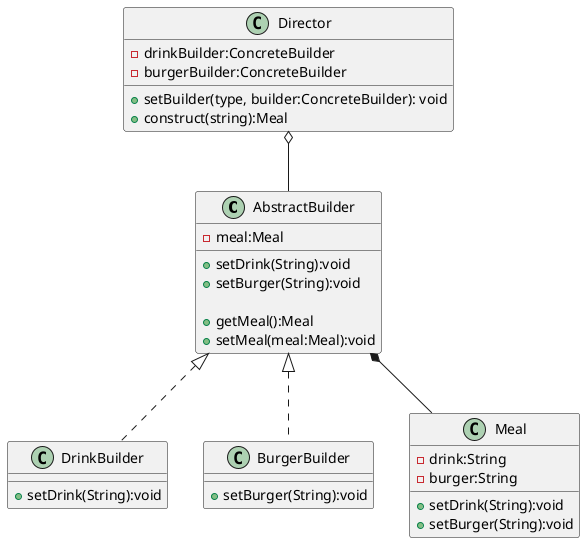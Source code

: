 @startuml

class AbstractBuilder {
  - meal:Meal

  + setDrink(String):void
  + setBurger(String):void

  + getMeal():Meal
  + setMeal(meal:Meal):void
}

class DrinkBuilder{
  + setDrink(String):void
}

class BurgerBuilder{
  + setBurger(String):void
}

class Director {
  - drinkBuilder:ConcreteBuilder
  - burgerBuilder:ConcreteBuilder

  + setBuilder(type, builder:ConcreteBuilder): void
  + construct(string):Meal
}
class Meal {
  - drink:String
  - burger:String
  + setDrink(String):void
  + setBurger(String):void
}


AbstractBuilder <|.. DrinkBuilder
AbstractBuilder <|.. BurgerBuilder

Director o-- AbstractBuilder
AbstractBuilder *-- Meal

@enduml